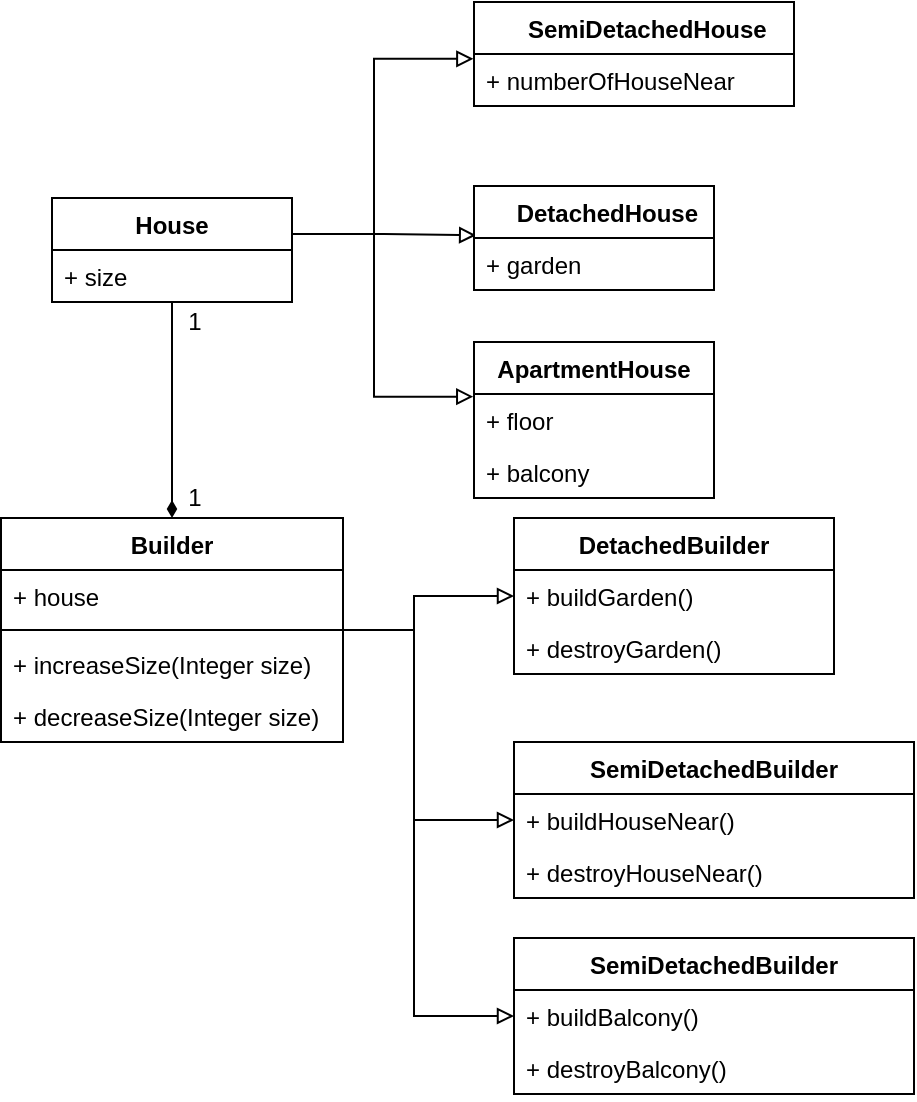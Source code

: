 <mxfile version="16.5.1" type="device"><diagram id="HR1xkhqClpoSfoY0FSn0" name="Сторінка-1"><mxGraphModel dx="981" dy="623" grid="1" gridSize="10" guides="1" tooltips="1" connect="1" arrows="1" fold="1" page="1" pageScale="1" pageWidth="827" pageHeight="1169" math="0" shadow="0"><root><mxCell id="0"/><mxCell id="1" parent="0"/><mxCell id="KcGZKCvcOYGXDQKu_MPV-6" style="edgeStyle=orthogonalEdgeStyle;rounded=0;orthogonalLoop=1;jettySize=auto;html=1;entryX=0.009;entryY=-0.052;entryDx=0;entryDy=0;entryPerimeter=0;endArrow=block;endFill=0;" edge="1" parent="1" target="KcGZKCvcOYGXDQKu_MPV-4"><mxGeometry relative="1" as="geometry"><mxPoint x="239" y="138.034" as="sourcePoint"/><Array as="points"><mxPoint x="285" y="139"/></Array></mxGeometry></mxCell><mxCell id="KcGZKCvcOYGXDQKu_MPV-9" style="edgeStyle=orthogonalEdgeStyle;rounded=0;orthogonalLoop=1;jettySize=auto;html=1;entryX=-0.002;entryY=0.092;entryDx=0;entryDy=0;entryPerimeter=0;endArrow=block;endFill=0;" edge="1" parent="1" target="KcGZKCvcOYGXDQKu_MPV-8"><mxGeometry relative="1" as="geometry"><mxPoint x="239" y="138.034" as="sourcePoint"/><Array as="points"><mxPoint x="280" y="138"/><mxPoint x="280" y="50"/></Array></mxGeometry></mxCell><mxCell id="KcGZKCvcOYGXDQKu_MPV-12" style="edgeStyle=orthogonalEdgeStyle;rounded=0;orthogonalLoop=1;jettySize=auto;html=1;entryX=-0.003;entryY=0.052;entryDx=0;entryDy=0;entryPerimeter=0;endArrow=block;endFill=0;" edge="1" parent="1" target="KcGZKCvcOYGXDQKu_MPV-11"><mxGeometry relative="1" as="geometry"><mxPoint x="239" y="138.034" as="sourcePoint"/><Array as="points"><mxPoint x="280" y="138"/><mxPoint x="280" y="219"/></Array></mxGeometry></mxCell><mxCell id="KcGZKCvcOYGXDQKu_MPV-37" style="edgeStyle=orthogonalEdgeStyle;rounded=0;orthogonalLoop=1;jettySize=auto;html=1;entryX=0.5;entryY=0;entryDx=0;entryDy=0;endArrow=diamondThin;endFill=1;" edge="1" parent="1" source="s11Mr2UmIc-N3NHSvyqU-1" target="s11Mr2UmIc-N3NHSvyqU-17"><mxGeometry relative="1" as="geometry"/></mxCell><mxCell id="s11Mr2UmIc-N3NHSvyqU-1" value="House" style="swimlane;fontStyle=1;align=center;verticalAlign=top;childLayout=stackLayout;horizontal=1;startSize=26;horizontalStack=0;resizeParent=1;resizeParentMax=0;resizeLast=0;collapsible=1;marginBottom=0;" parent="1" vertex="1"><mxGeometry x="119" y="120" width="120" height="52" as="geometry"/></mxCell><mxCell id="s11Mr2UmIc-N3NHSvyqU-5" value="+ size" style="text;strokeColor=none;fillColor=none;align=left;verticalAlign=top;spacingLeft=4;spacingRight=4;overflow=hidden;rotatable=0;points=[[0,0.5],[1,0.5]];portConstraint=eastwest;" parent="s11Mr2UmIc-N3NHSvyqU-1" vertex="1"><mxGeometry y="26" width="120" height="26" as="geometry"/></mxCell><mxCell id="KcGZKCvcOYGXDQKu_MPV-25" style="edgeStyle=orthogonalEdgeStyle;rounded=0;orthogonalLoop=1;jettySize=auto;html=1;entryX=0;entryY=0.5;entryDx=0;entryDy=0;endArrow=block;endFill=0;" edge="1" parent="1" source="s11Mr2UmIc-N3NHSvyqU-17" target="KcGZKCvcOYGXDQKu_MPV-21"><mxGeometry relative="1" as="geometry"><Array as="points"><mxPoint x="300" y="336"/><mxPoint x="300" y="319"/></Array></mxGeometry></mxCell><mxCell id="KcGZKCvcOYGXDQKu_MPV-29" style="edgeStyle=orthogonalEdgeStyle;rounded=0;orthogonalLoop=1;jettySize=auto;html=1;entryX=0;entryY=0.5;entryDx=0;entryDy=0;endArrow=block;endFill=0;" edge="1" parent="1" source="s11Mr2UmIc-N3NHSvyqU-17" target="KcGZKCvcOYGXDQKu_MPV-27"><mxGeometry relative="1" as="geometry"><Array as="points"><mxPoint x="300" y="336"/><mxPoint x="300" y="431"/></Array></mxGeometry></mxCell><mxCell id="KcGZKCvcOYGXDQKu_MPV-33" style="edgeStyle=orthogonalEdgeStyle;rounded=0;orthogonalLoop=1;jettySize=auto;html=1;entryX=0;entryY=0.5;entryDx=0;entryDy=0;endArrow=block;endFill=0;" edge="1" parent="1" source="s11Mr2UmIc-N3NHSvyqU-17" target="KcGZKCvcOYGXDQKu_MPV-31"><mxGeometry relative="1" as="geometry"><Array as="points"><mxPoint x="300" y="336"/><mxPoint x="300" y="529"/></Array></mxGeometry></mxCell><mxCell id="s11Mr2UmIc-N3NHSvyqU-17" value="Builder" style="swimlane;fontStyle=1;align=center;verticalAlign=top;childLayout=stackLayout;horizontal=1;startSize=26;horizontalStack=0;resizeParent=1;resizeParentMax=0;resizeLast=0;collapsible=1;marginBottom=0;" parent="1" vertex="1"><mxGeometry x="93.5" y="280" width="171" height="112" as="geometry"/></mxCell><mxCell id="s11Mr2UmIc-N3NHSvyqU-18" value="+ house" style="text;strokeColor=none;fillColor=none;align=left;verticalAlign=top;spacingLeft=4;spacingRight=4;overflow=hidden;rotatable=0;points=[[0,0.5],[1,0.5]];portConstraint=eastwest;" parent="s11Mr2UmIc-N3NHSvyqU-17" vertex="1"><mxGeometry y="26" width="171" height="26" as="geometry"/></mxCell><mxCell id="s11Mr2UmIc-N3NHSvyqU-19" value="" style="line;strokeWidth=1;fillColor=none;align=left;verticalAlign=middle;spacingTop=-1;spacingLeft=3;spacingRight=3;rotatable=0;labelPosition=right;points=[];portConstraint=eastwest;" parent="s11Mr2UmIc-N3NHSvyqU-17" vertex="1"><mxGeometry y="52" width="171" height="8" as="geometry"/></mxCell><mxCell id="KcGZKCvcOYGXDQKu_MPV-16" value="+ increaseSize(Integer size)" style="text;strokeColor=none;fillColor=none;align=left;verticalAlign=top;spacingLeft=4;spacingRight=4;overflow=hidden;rotatable=0;points=[[0,0.5],[1,0.5]];portConstraint=eastwest;" vertex="1" parent="s11Mr2UmIc-N3NHSvyqU-17"><mxGeometry y="60" width="171" height="26" as="geometry"/></mxCell><mxCell id="KcGZKCvcOYGXDQKu_MPV-13" value="+ decreaseSize(Integer size)" style="text;strokeColor=none;fillColor=none;align=left;verticalAlign=top;spacingLeft=4;spacingRight=4;overflow=hidden;rotatable=0;points=[[0,0.5],[1,0.5]];portConstraint=eastwest;" vertex="1" parent="s11Mr2UmIc-N3NHSvyqU-17"><mxGeometry y="86" width="171" height="26" as="geometry"/></mxCell><mxCell id="KcGZKCvcOYGXDQKu_MPV-2" value="    DetachedHouse" style="swimlane;fontStyle=1;align=center;verticalAlign=top;childLayout=stackLayout;horizontal=1;startSize=26;horizontalStack=0;resizeParent=1;resizeParentMax=0;resizeLast=0;collapsible=1;marginBottom=0;" vertex="1" parent="1"><mxGeometry x="330" y="114" width="120" height="52" as="geometry"/></mxCell><mxCell id="KcGZKCvcOYGXDQKu_MPV-4" value="+ garden" style="text;strokeColor=none;fillColor=none;align=left;verticalAlign=top;spacingLeft=4;spacingRight=4;overflow=hidden;rotatable=0;points=[[0,0.5],[1,0.5]];portConstraint=eastwest;" vertex="1" parent="KcGZKCvcOYGXDQKu_MPV-2"><mxGeometry y="26" width="120" height="26" as="geometry"/></mxCell><mxCell id="KcGZKCvcOYGXDQKu_MPV-7" value="    SemiDetachedHouse" style="swimlane;fontStyle=1;align=center;verticalAlign=top;childLayout=stackLayout;horizontal=1;startSize=26;horizontalStack=0;resizeParent=1;resizeParentMax=0;resizeLast=0;collapsible=1;marginBottom=0;" vertex="1" parent="1"><mxGeometry x="330" y="22" width="160" height="52" as="geometry"/></mxCell><mxCell id="KcGZKCvcOYGXDQKu_MPV-8" value="+ numberOfHouseNear" style="text;strokeColor=none;fillColor=none;align=left;verticalAlign=top;spacingLeft=4;spacingRight=4;overflow=hidden;rotatable=0;points=[[0,0.5],[1,0.5]];portConstraint=eastwest;" vertex="1" parent="KcGZKCvcOYGXDQKu_MPV-7"><mxGeometry y="26" width="160" height="26" as="geometry"/></mxCell><mxCell id="KcGZKCvcOYGXDQKu_MPV-10" value="ApartmentHouse" style="swimlane;fontStyle=1;align=center;verticalAlign=top;childLayout=stackLayout;horizontal=1;startSize=26;horizontalStack=0;resizeParent=1;resizeParentMax=0;resizeLast=0;collapsible=1;marginBottom=0;" vertex="1" parent="1"><mxGeometry x="330" y="192" width="120" height="78" as="geometry"/></mxCell><mxCell id="KcGZKCvcOYGXDQKu_MPV-11" value="+ floor" style="text;strokeColor=none;fillColor=none;align=left;verticalAlign=top;spacingLeft=4;spacingRight=4;overflow=hidden;rotatable=0;points=[[0,0.5],[1,0.5]];portConstraint=eastwest;" vertex="1" parent="KcGZKCvcOYGXDQKu_MPV-10"><mxGeometry y="26" width="120" height="26" as="geometry"/></mxCell><mxCell id="KcGZKCvcOYGXDQKu_MPV-34" value="+ balcony" style="text;strokeColor=none;fillColor=none;align=left;verticalAlign=top;spacingLeft=4;spacingRight=4;overflow=hidden;rotatable=0;points=[[0,0.5],[1,0.5]];portConstraint=eastwest;" vertex="1" parent="KcGZKCvcOYGXDQKu_MPV-10"><mxGeometry y="52" width="120" height="26" as="geometry"/></mxCell><mxCell id="KcGZKCvcOYGXDQKu_MPV-18" value="DetachedBuilder" style="swimlane;fontStyle=1;align=center;verticalAlign=top;childLayout=stackLayout;horizontal=1;startSize=26;horizontalStack=0;resizeParent=1;resizeParentMax=0;resizeLast=0;collapsible=1;marginBottom=0;" vertex="1" parent="1"><mxGeometry x="350" y="280" width="160" height="78" as="geometry"/></mxCell><mxCell id="KcGZKCvcOYGXDQKu_MPV-21" value="+ buildGarden()" style="text;strokeColor=none;fillColor=none;align=left;verticalAlign=top;spacingLeft=4;spacingRight=4;overflow=hidden;rotatable=0;points=[[0,0.5],[1,0.5]];portConstraint=eastwest;" vertex="1" parent="KcGZKCvcOYGXDQKu_MPV-18"><mxGeometry y="26" width="160" height="26" as="geometry"/></mxCell><mxCell id="KcGZKCvcOYGXDQKu_MPV-22" value="+ destroyGarden()" style="text;strokeColor=none;fillColor=none;align=left;verticalAlign=top;spacingLeft=4;spacingRight=4;overflow=hidden;rotatable=0;points=[[0,0.5],[1,0.5]];portConstraint=eastwest;" vertex="1" parent="KcGZKCvcOYGXDQKu_MPV-18"><mxGeometry y="52" width="160" height="26" as="geometry"/></mxCell><mxCell id="KcGZKCvcOYGXDQKu_MPV-26" value="SemiDetachedBuilder" style="swimlane;fontStyle=1;align=center;verticalAlign=top;childLayout=stackLayout;horizontal=1;startSize=26;horizontalStack=0;resizeParent=1;resizeParentMax=0;resizeLast=0;collapsible=1;marginBottom=0;" vertex="1" parent="1"><mxGeometry x="350" y="392" width="200" height="78" as="geometry"/></mxCell><mxCell id="KcGZKCvcOYGXDQKu_MPV-27" value="+ buildHouseNear()" style="text;strokeColor=none;fillColor=none;align=left;verticalAlign=top;spacingLeft=4;spacingRight=4;overflow=hidden;rotatable=0;points=[[0,0.5],[1,0.5]];portConstraint=eastwest;" vertex="1" parent="KcGZKCvcOYGXDQKu_MPV-26"><mxGeometry y="26" width="200" height="26" as="geometry"/></mxCell><mxCell id="KcGZKCvcOYGXDQKu_MPV-28" value="+ destroyHouseNear()" style="text;strokeColor=none;fillColor=none;align=left;verticalAlign=top;spacingLeft=4;spacingRight=4;overflow=hidden;rotatable=0;points=[[0,0.5],[1,0.5]];portConstraint=eastwest;" vertex="1" parent="KcGZKCvcOYGXDQKu_MPV-26"><mxGeometry y="52" width="200" height="26" as="geometry"/></mxCell><mxCell id="KcGZKCvcOYGXDQKu_MPV-30" value="SemiDetachedBuilder" style="swimlane;fontStyle=1;align=center;verticalAlign=top;childLayout=stackLayout;horizontal=1;startSize=26;horizontalStack=0;resizeParent=1;resizeParentMax=0;resizeLast=0;collapsible=1;marginBottom=0;" vertex="1" parent="1"><mxGeometry x="350" y="490" width="200" height="78" as="geometry"/></mxCell><mxCell id="KcGZKCvcOYGXDQKu_MPV-31" value="+ buildBalcony()" style="text;strokeColor=none;fillColor=none;align=left;verticalAlign=top;spacingLeft=4;spacingRight=4;overflow=hidden;rotatable=0;points=[[0,0.5],[1,0.5]];portConstraint=eastwest;" vertex="1" parent="KcGZKCvcOYGXDQKu_MPV-30"><mxGeometry y="26" width="200" height="26" as="geometry"/></mxCell><mxCell id="KcGZKCvcOYGXDQKu_MPV-32" value="+ destroyBalcony()" style="text;strokeColor=none;fillColor=none;align=left;verticalAlign=top;spacingLeft=4;spacingRight=4;overflow=hidden;rotatable=0;points=[[0,0.5],[1,0.5]];portConstraint=eastwest;" vertex="1" parent="KcGZKCvcOYGXDQKu_MPV-30"><mxGeometry y="52" width="200" height="26" as="geometry"/></mxCell><mxCell id="KcGZKCvcOYGXDQKu_MPV-38" value="1" style="text;html=1;align=center;verticalAlign=middle;resizable=0;points=[];autosize=1;strokeColor=none;fillColor=none;" vertex="1" parent="1"><mxGeometry x="180" y="260" width="20" height="20" as="geometry"/></mxCell><mxCell id="KcGZKCvcOYGXDQKu_MPV-39" value="1" style="text;html=1;align=center;verticalAlign=middle;resizable=0;points=[];autosize=1;strokeColor=none;fillColor=none;" vertex="1" parent="1"><mxGeometry x="180" y="172" width="20" height="20" as="geometry"/></mxCell></root></mxGraphModel></diagram></mxfile>